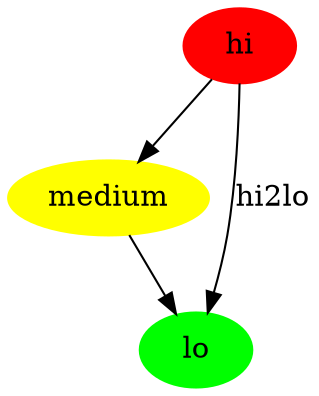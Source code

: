 digraph G {
  graph [URL="default.html", BGURL="background.png"]
  node [URL="\N.html", style=filled]

  // edge URLs are not supported by imagemap clients, but they are allowed.
  edge [URL="\N.html"] 
 
  hi [color=red]
  medium [color=yellow]
  lo [color=green]
 
  hi->medium->lo
  hi->lo [label="hi2lo"]
}
